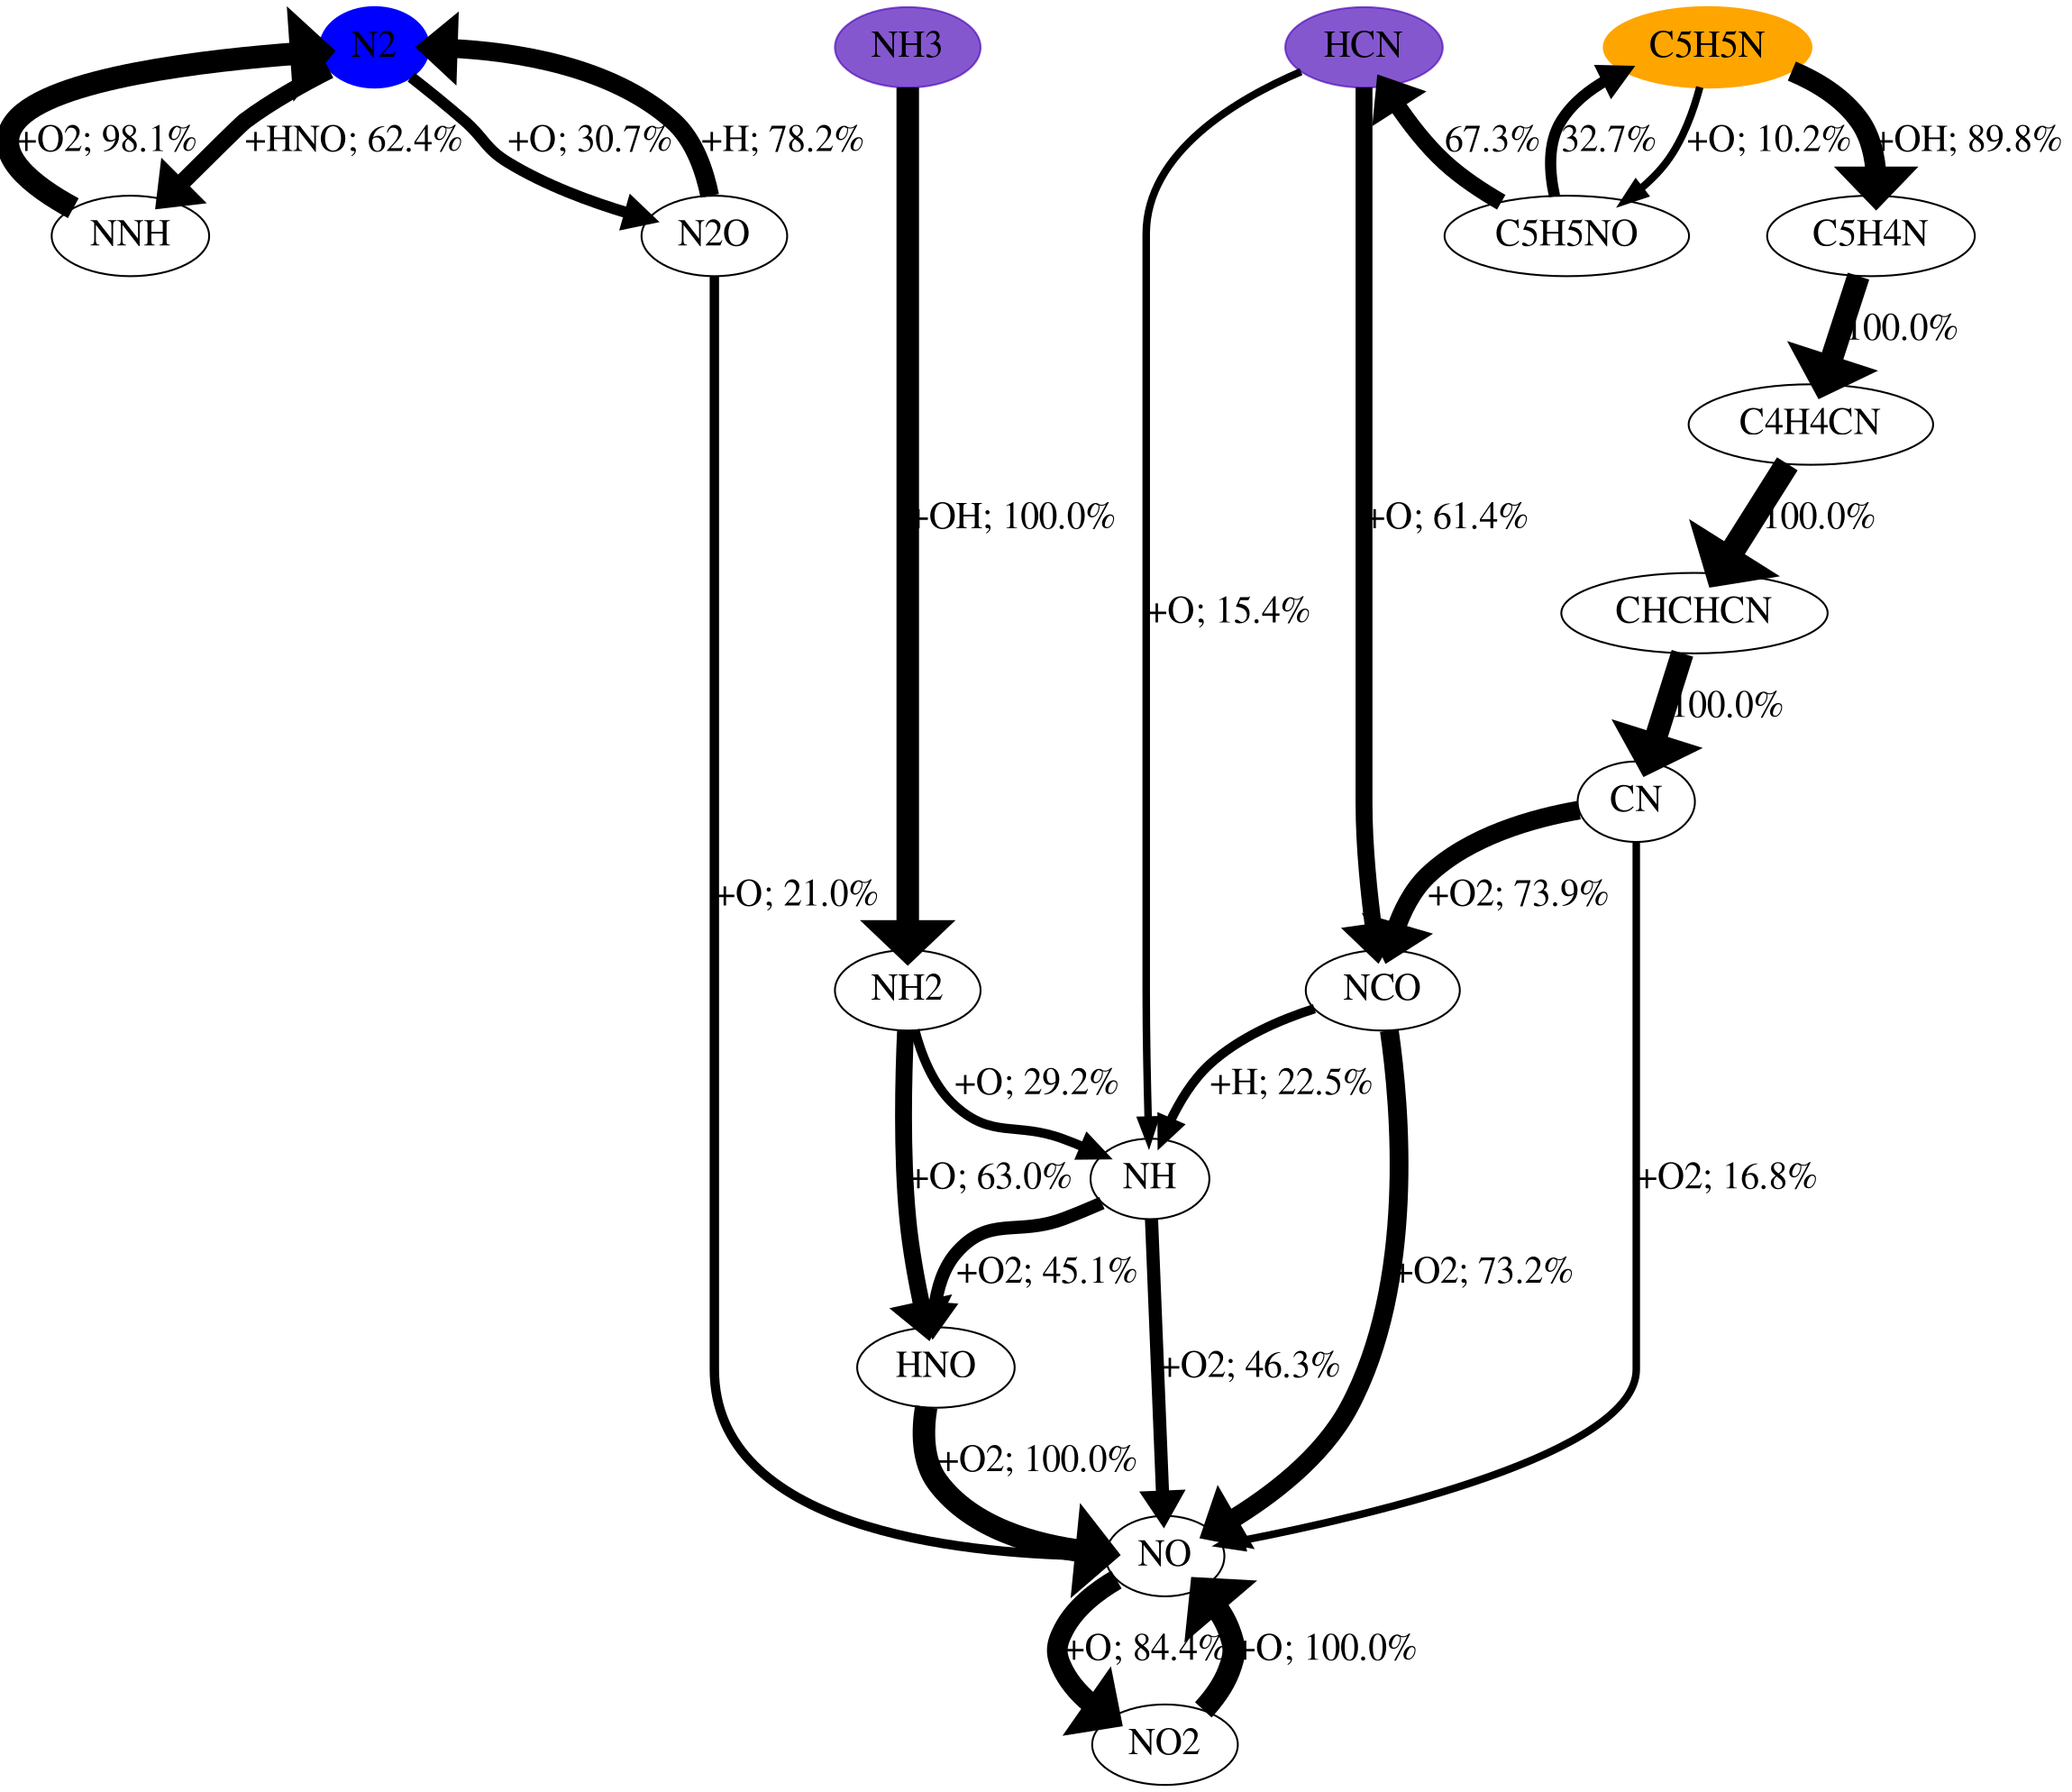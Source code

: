 digraph {
    graph [b="0,0,1558,558", rankdir=TB, center=true];
	NO -> NO2 [label="+O; 84.4%" fontcolor=black fontname=Times fontsize=20 penwidth=11]
	N2 -> NNH [label="+HNO; 62.4%" fontcolor=black fontname=Times fontsize=20 penwidth=9]
	N2 -> N2O [label="+O; 30.7%" fontcolor=black fontname=Times fontsize=20 penwidth=6]
	NH3 -> NH2 [label="+OH; 100.0%" fontcolor=black fontname=Times fontsize=20 penwidth=12]
	C5H5N -> C5H4N [label="+OH; 89.8%" fontcolor=black fontname=Times fontsize=20 penwidth=11]
	C5H5N -> C5H5NO [label="+O; 10.2%" fontcolor=black fontname=Times fontsize=20 penwidth=4]
	HCN -> NH [label="+O; 15.4%" fontcolor=black fontname=Times fontsize=20 penwidth=4]
	HCN -> NCO [label="+O; 61.4%" fontcolor=black fontname=Times fontsize=20 penwidth=9]
	NO2 -> NO [label="+O; 100.0%" fontcolor=black fontname=Times fontsize=20 penwidth=12]
	NNH -> N2 [label="+O2; 98.1%" fontcolor=black fontname=Times fontsize=20 penwidth=12]
	N2O -> N2 [label="+H; 78.2%" fontcolor=black fontname=Times fontsize=20 penwidth=10]
	N2O -> NO [label="+O; 21.0%" fontcolor=black fontname=Times fontsize=20 penwidth=5]
	NH2 -> NH [label="+O; 29.2%" fontcolor=black fontname=Times fontsize=20 penwidth=5]
	NH2 -> HNO [label="+O; 63.0%" fontcolor=black fontname=Times fontsize=20 penwidth=9]
	C5H4N -> C4H4CN [label="100.0%" fontcolor=black fontname=Times fontsize=20 penwidth=12]
	C5H5NO -> HCN [label="67.3%" fontcolor=black fontname=Times fontsize=20 penwidth=9]
	C5H5NO -> C5H5N [label="32.7%" fontcolor=black fontname=Times fontsize=20 penwidth=6]
	NH -> HNO [label="+O2; 45.1%" fontcolor=black fontname=Times fontsize=20 penwidth=7]
	NH -> NO [label="+O2; 46.3%" fontcolor=black fontname=Times fontsize=20 penwidth=7]
	NCO -> NH [label="+H; 22.5%" fontcolor=black fontname=Times fontsize=20 penwidth=5]
	NCO -> NO [label="+O2; 73.2%" fontcolor=black fontname=Times fontsize=20 penwidth=10]
	HNO -> NO [label="+O2; 100.0%" fontcolor=black fontname=Times fontsize=20 penwidth=12]
	C4H4CN -> CHCHCN [label="100.0%" fontcolor=black fontname=Times fontsize=20 penwidth=13]
	CHCHCN -> CN [label="100.0%" fontcolor=black fontname=Times fontsize=20 penwidth=12]
	CN -> NO [label="+O2; 16.8%" fontcolor=black fontname=Times fontsize=20 penwidth=4]
	CN -> NCO [label="+O2; 73.9%" fontcolor=black fontname=Times fontsize=20 penwidth=10]
	NO [fontname=Times fontsize=20]
	N2 [fontname=Times fontsize=20]
	NH3 [fontname=Times fontsize=20]
	C5H5N [fontname=Times fontsize=20]
	HCN [fontname=Times fontsize=20]
	NO2 [fontname=Times fontsize=20]
	NNH [fontname=Times fontsize=20]
	N2O [fontname=Times fontsize=20]
	NH2 [fontname=Times fontsize=20]
	C5H4N [fontname=Times fontsize=20]
	C5H5NO [fontname=Times fontsize=20]
	NH [fontname=Times fontsize=20]
	NCO [fontname=Times fontsize=20]
	HNO [fontname=Times fontsize=20]
	C4H4CN [fontname=Times fontsize=20]
	CHCHCN [fontname=Times fontsize=20]
	CN [fontname=Times fontsize=20]
	HCN [color="#500dbab1" fillcolor="#500dbab1" style=filled]
	NH3 [color="#500dbab1" fillcolor="#500dbab1" style=filled]
	C5H5N [color=orange fillcolor=orange style=filled]
	N2 [color=blue fillcolor=blue style=filled]

    {rank="source"; C5H5N,NH3,HCN,N2}
}
